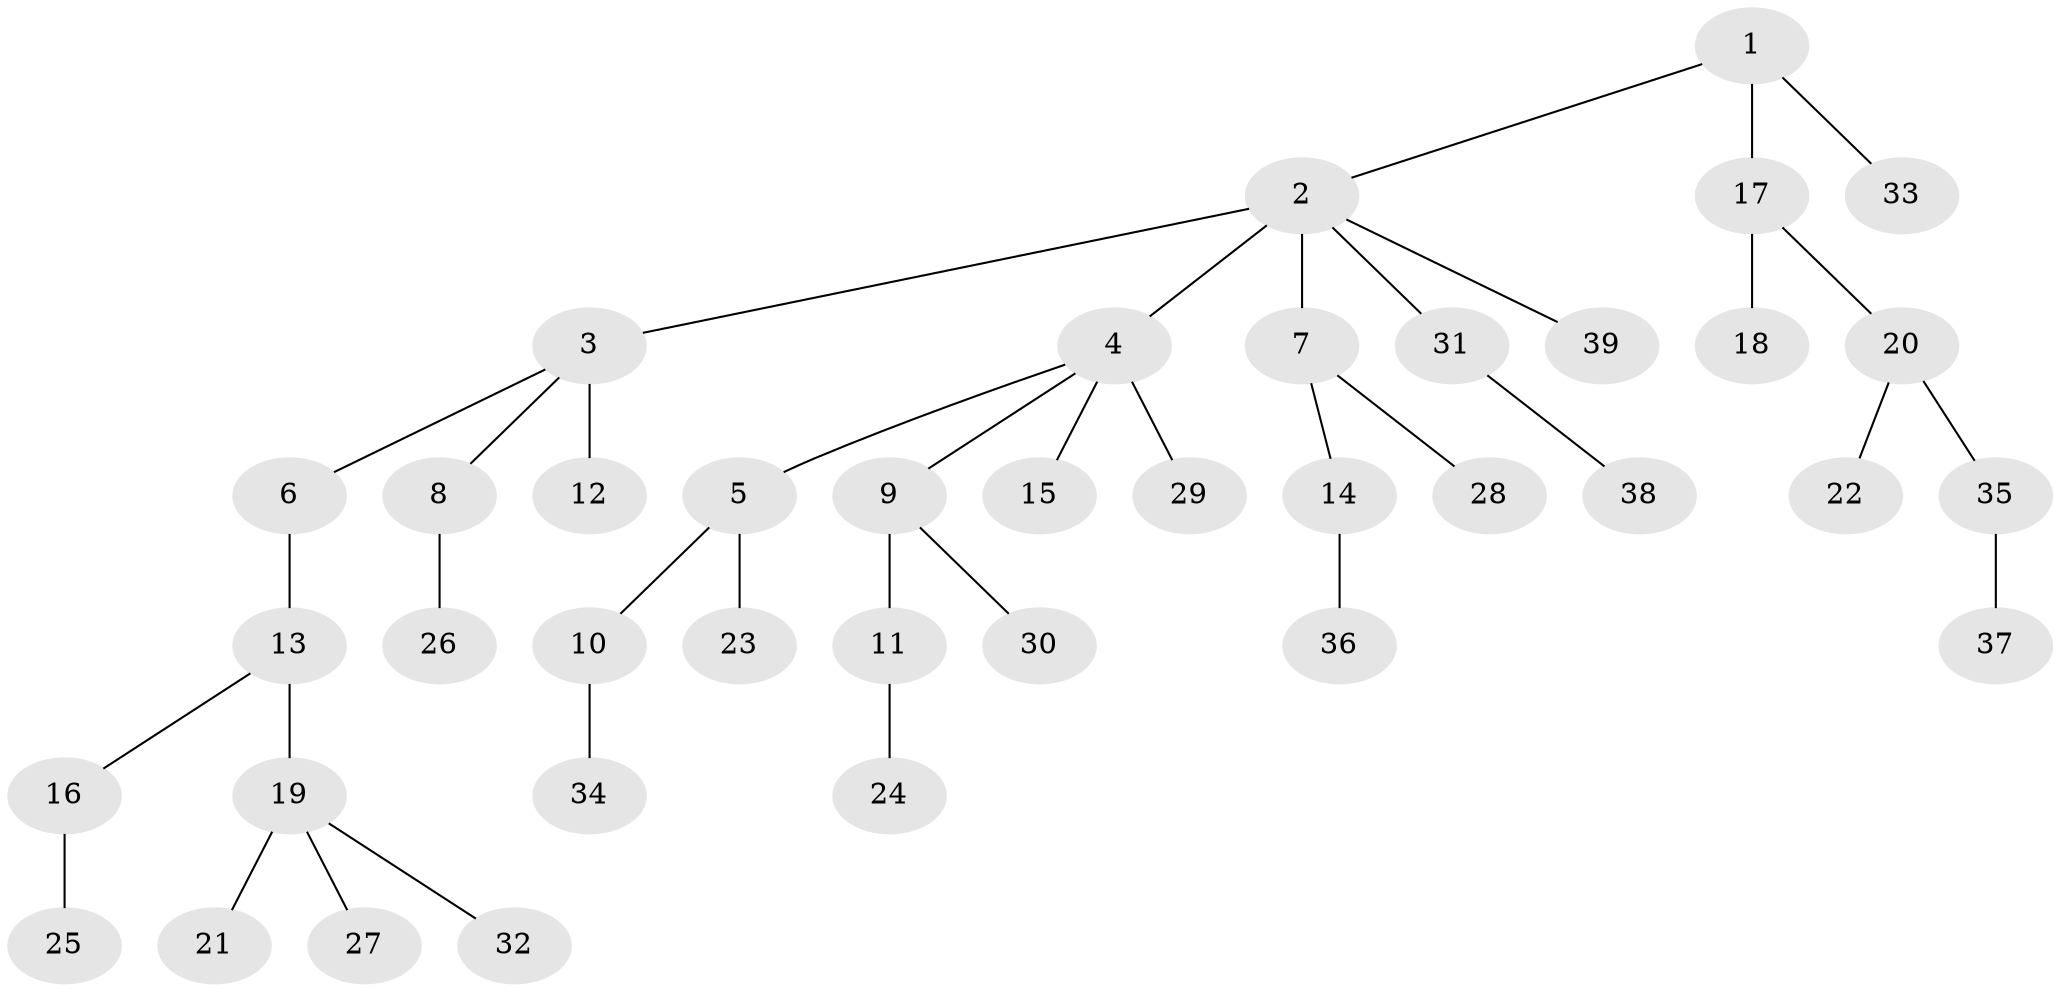 // original degree distribution, {4: 0.07692307692307693, 8: 0.01282051282051282, 5: 0.038461538461538464, 3: 0.11538461538461539, 2: 0.2692307692307692, 1: 0.48717948717948717}
// Generated by graph-tools (version 1.1) at 2025/37/03/09/25 02:37:01]
// undirected, 39 vertices, 38 edges
graph export_dot {
graph [start="1"]
  node [color=gray90,style=filled];
  1;
  2;
  3;
  4;
  5;
  6;
  7;
  8;
  9;
  10;
  11;
  12;
  13;
  14;
  15;
  16;
  17;
  18;
  19;
  20;
  21;
  22;
  23;
  24;
  25;
  26;
  27;
  28;
  29;
  30;
  31;
  32;
  33;
  34;
  35;
  36;
  37;
  38;
  39;
  1 -- 2 [weight=1.0];
  1 -- 17 [weight=1.0];
  1 -- 33 [weight=1.0];
  2 -- 3 [weight=1.0];
  2 -- 4 [weight=2.0];
  2 -- 7 [weight=1.0];
  2 -- 31 [weight=1.0];
  2 -- 39 [weight=1.0];
  3 -- 6 [weight=1.0];
  3 -- 8 [weight=1.0];
  3 -- 12 [weight=2.0];
  4 -- 5 [weight=1.0];
  4 -- 9 [weight=1.0];
  4 -- 15 [weight=1.0];
  4 -- 29 [weight=1.0];
  5 -- 10 [weight=1.0];
  5 -- 23 [weight=1.0];
  6 -- 13 [weight=1.0];
  7 -- 14 [weight=1.0];
  7 -- 28 [weight=1.0];
  8 -- 26 [weight=1.0];
  9 -- 11 [weight=1.0];
  9 -- 30 [weight=1.0];
  10 -- 34 [weight=1.0];
  11 -- 24 [weight=1.0];
  13 -- 16 [weight=1.0];
  13 -- 19 [weight=2.0];
  14 -- 36 [weight=1.0];
  16 -- 25 [weight=1.0];
  17 -- 18 [weight=1.0];
  17 -- 20 [weight=1.0];
  19 -- 21 [weight=1.0];
  19 -- 27 [weight=1.0];
  19 -- 32 [weight=1.0];
  20 -- 22 [weight=1.0];
  20 -- 35 [weight=1.0];
  31 -- 38 [weight=1.0];
  35 -- 37 [weight=2.0];
}

